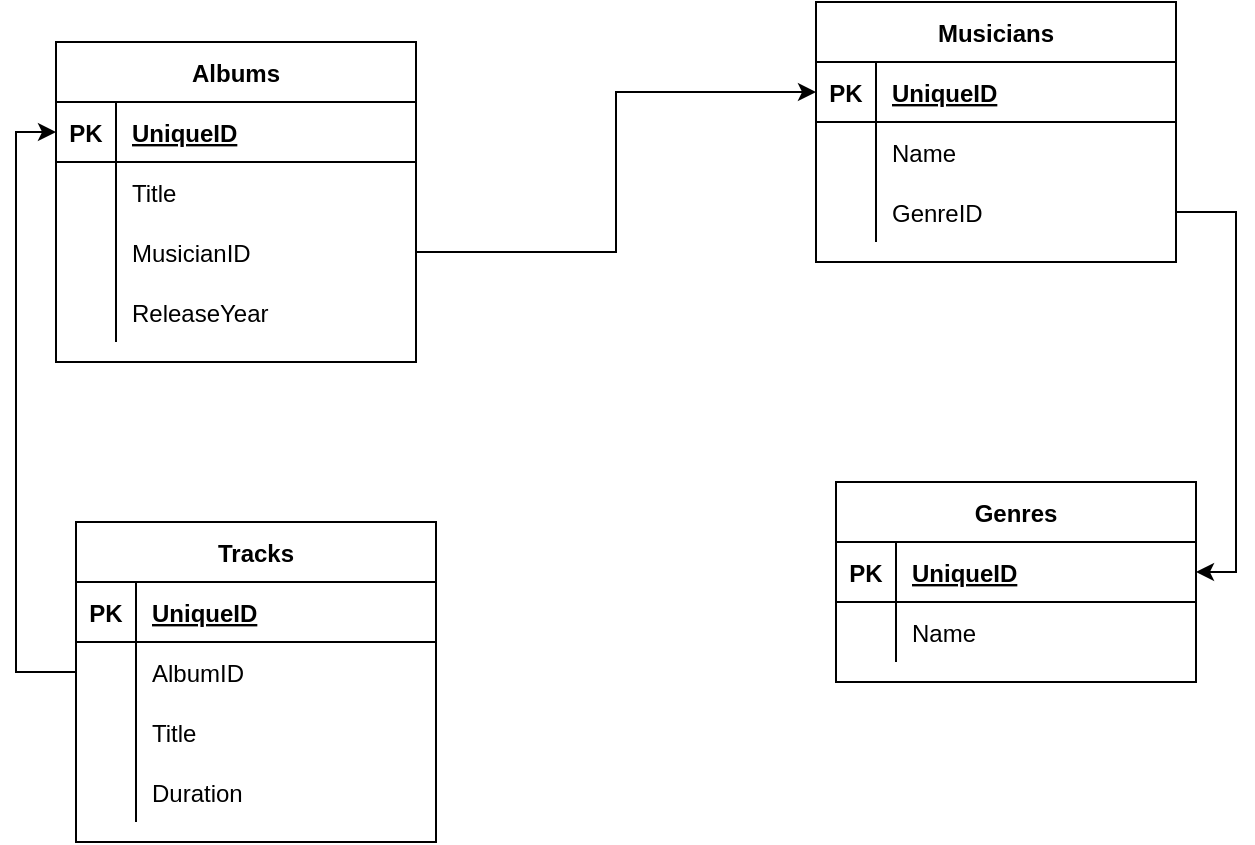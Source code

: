<mxfile version="13.5.5" type="github">
  <diagram id="DTVgmKYndKPc0p0up4Tg" name="Page-1">
    <mxGraphModel dx="1038" dy="547" grid="1" gridSize="10" guides="1" tooltips="1" connect="1" arrows="1" fold="1" page="1" pageScale="1" pageWidth="827" pageHeight="1169" math="0" shadow="0">
      <root>
        <mxCell id="0" />
        <mxCell id="1" parent="0" />
        <mxCell id="f-N8uJ1Bt6LAdB59w5Wz-3" value="Albums" style="shape=table;startSize=30;container=1;collapsible=1;childLayout=tableLayout;fixedRows=1;rowLines=0;fontStyle=1;align=center;resizeLast=1;" vertex="1" parent="1">
          <mxGeometry x="100" y="100" width="180" height="160" as="geometry" />
        </mxCell>
        <mxCell id="f-N8uJ1Bt6LAdB59w5Wz-4" value="" style="shape=partialRectangle;collapsible=0;dropTarget=0;pointerEvents=0;fillColor=none;top=0;left=0;bottom=1;right=0;points=[[0,0.5],[1,0.5]];portConstraint=eastwest;" vertex="1" parent="f-N8uJ1Bt6LAdB59w5Wz-3">
          <mxGeometry y="30" width="180" height="30" as="geometry" />
        </mxCell>
        <mxCell id="f-N8uJ1Bt6LAdB59w5Wz-5" value="PK" style="shape=partialRectangle;connectable=0;fillColor=none;top=0;left=0;bottom=0;right=0;fontStyle=1;overflow=hidden;" vertex="1" parent="f-N8uJ1Bt6LAdB59w5Wz-4">
          <mxGeometry width="30" height="30" as="geometry" />
        </mxCell>
        <mxCell id="f-N8uJ1Bt6LAdB59w5Wz-6" value="UniqueID" style="shape=partialRectangle;connectable=0;fillColor=none;top=0;left=0;bottom=0;right=0;align=left;spacingLeft=6;fontStyle=5;overflow=hidden;" vertex="1" parent="f-N8uJ1Bt6LAdB59w5Wz-4">
          <mxGeometry x="30" width="150" height="30" as="geometry" />
        </mxCell>
        <mxCell id="f-N8uJ1Bt6LAdB59w5Wz-7" value="" style="shape=partialRectangle;collapsible=0;dropTarget=0;pointerEvents=0;fillColor=none;top=0;left=0;bottom=0;right=0;points=[[0,0.5],[1,0.5]];portConstraint=eastwest;" vertex="1" parent="f-N8uJ1Bt6LAdB59w5Wz-3">
          <mxGeometry y="60" width="180" height="30" as="geometry" />
        </mxCell>
        <mxCell id="f-N8uJ1Bt6LAdB59w5Wz-8" value="" style="shape=partialRectangle;connectable=0;fillColor=none;top=0;left=0;bottom=0;right=0;editable=1;overflow=hidden;" vertex="1" parent="f-N8uJ1Bt6LAdB59w5Wz-7">
          <mxGeometry width="30" height="30" as="geometry" />
        </mxCell>
        <mxCell id="f-N8uJ1Bt6LAdB59w5Wz-9" value="Title" style="shape=partialRectangle;connectable=0;fillColor=none;top=0;left=0;bottom=0;right=0;align=left;spacingLeft=6;overflow=hidden;" vertex="1" parent="f-N8uJ1Bt6LAdB59w5Wz-7">
          <mxGeometry x="30" width="150" height="30" as="geometry" />
        </mxCell>
        <mxCell id="f-N8uJ1Bt6LAdB59w5Wz-10" value="" style="shape=partialRectangle;collapsible=0;dropTarget=0;pointerEvents=0;fillColor=none;top=0;left=0;bottom=0;right=0;points=[[0,0.5],[1,0.5]];portConstraint=eastwest;" vertex="1" parent="f-N8uJ1Bt6LAdB59w5Wz-3">
          <mxGeometry y="90" width="180" height="30" as="geometry" />
        </mxCell>
        <mxCell id="f-N8uJ1Bt6LAdB59w5Wz-11" value="" style="shape=partialRectangle;connectable=0;fillColor=none;top=0;left=0;bottom=0;right=0;editable=1;overflow=hidden;" vertex="1" parent="f-N8uJ1Bt6LAdB59w5Wz-10">
          <mxGeometry width="30" height="30" as="geometry" />
        </mxCell>
        <mxCell id="f-N8uJ1Bt6LAdB59w5Wz-12" value="MusicianID" style="shape=partialRectangle;connectable=0;fillColor=none;top=0;left=0;bottom=0;right=0;align=left;spacingLeft=6;overflow=hidden;" vertex="1" parent="f-N8uJ1Bt6LAdB59w5Wz-10">
          <mxGeometry x="30" width="150" height="30" as="geometry" />
        </mxCell>
        <mxCell id="f-N8uJ1Bt6LAdB59w5Wz-13" value="" style="shape=partialRectangle;collapsible=0;dropTarget=0;pointerEvents=0;fillColor=none;top=0;left=0;bottom=0;right=0;points=[[0,0.5],[1,0.5]];portConstraint=eastwest;" vertex="1" parent="f-N8uJ1Bt6LAdB59w5Wz-3">
          <mxGeometry y="120" width="180" height="30" as="geometry" />
        </mxCell>
        <mxCell id="f-N8uJ1Bt6LAdB59w5Wz-14" value="" style="shape=partialRectangle;connectable=0;fillColor=none;top=0;left=0;bottom=0;right=0;editable=1;overflow=hidden;" vertex="1" parent="f-N8uJ1Bt6LAdB59w5Wz-13">
          <mxGeometry width="30" height="30" as="geometry" />
        </mxCell>
        <mxCell id="f-N8uJ1Bt6LAdB59w5Wz-15" value="ReleaseYear" style="shape=partialRectangle;connectable=0;fillColor=none;top=0;left=0;bottom=0;right=0;align=left;spacingLeft=6;overflow=hidden;" vertex="1" parent="f-N8uJ1Bt6LAdB59w5Wz-13">
          <mxGeometry x="30" width="150" height="30" as="geometry" />
        </mxCell>
        <mxCell id="f-N8uJ1Bt6LAdB59w5Wz-19" value="Musicians" style="shape=table;startSize=30;container=1;collapsible=1;childLayout=tableLayout;fixedRows=1;rowLines=0;fontStyle=1;align=center;resizeLast=1;" vertex="1" parent="1">
          <mxGeometry x="480" y="80" width="180" height="130" as="geometry" />
        </mxCell>
        <mxCell id="f-N8uJ1Bt6LAdB59w5Wz-20" value="" style="shape=partialRectangle;collapsible=0;dropTarget=0;pointerEvents=0;fillColor=none;top=0;left=0;bottom=1;right=0;points=[[0,0.5],[1,0.5]];portConstraint=eastwest;" vertex="1" parent="f-N8uJ1Bt6LAdB59w5Wz-19">
          <mxGeometry y="30" width="180" height="30" as="geometry" />
        </mxCell>
        <mxCell id="f-N8uJ1Bt6LAdB59w5Wz-21" value="PK" style="shape=partialRectangle;connectable=0;fillColor=none;top=0;left=0;bottom=0;right=0;fontStyle=1;overflow=hidden;" vertex="1" parent="f-N8uJ1Bt6LAdB59w5Wz-20">
          <mxGeometry width="30" height="30" as="geometry" />
        </mxCell>
        <mxCell id="f-N8uJ1Bt6LAdB59w5Wz-22" value="UniqueID" style="shape=partialRectangle;connectable=0;fillColor=none;top=0;left=0;bottom=0;right=0;align=left;spacingLeft=6;fontStyle=5;overflow=hidden;" vertex="1" parent="f-N8uJ1Bt6LAdB59w5Wz-20">
          <mxGeometry x="30" width="150" height="30" as="geometry" />
        </mxCell>
        <mxCell id="f-N8uJ1Bt6LAdB59w5Wz-23" value="" style="shape=partialRectangle;collapsible=0;dropTarget=0;pointerEvents=0;fillColor=none;top=0;left=0;bottom=0;right=0;points=[[0,0.5],[1,0.5]];portConstraint=eastwest;" vertex="1" parent="f-N8uJ1Bt6LAdB59w5Wz-19">
          <mxGeometry y="60" width="180" height="30" as="geometry" />
        </mxCell>
        <mxCell id="f-N8uJ1Bt6LAdB59w5Wz-24" value="" style="shape=partialRectangle;connectable=0;fillColor=none;top=0;left=0;bottom=0;right=0;editable=1;overflow=hidden;" vertex="1" parent="f-N8uJ1Bt6LAdB59w5Wz-23">
          <mxGeometry width="30" height="30" as="geometry" />
        </mxCell>
        <mxCell id="f-N8uJ1Bt6LAdB59w5Wz-25" value="Name" style="shape=partialRectangle;connectable=0;fillColor=none;top=0;left=0;bottom=0;right=0;align=left;spacingLeft=6;overflow=hidden;" vertex="1" parent="f-N8uJ1Bt6LAdB59w5Wz-23">
          <mxGeometry x="30" width="150" height="30" as="geometry" />
        </mxCell>
        <mxCell id="f-N8uJ1Bt6LAdB59w5Wz-26" value="" style="shape=partialRectangle;collapsible=0;dropTarget=0;pointerEvents=0;fillColor=none;top=0;left=0;bottom=0;right=0;points=[[0,0.5],[1,0.5]];portConstraint=eastwest;" vertex="1" parent="f-N8uJ1Bt6LAdB59w5Wz-19">
          <mxGeometry y="90" width="180" height="30" as="geometry" />
        </mxCell>
        <mxCell id="f-N8uJ1Bt6LAdB59w5Wz-27" value="" style="shape=partialRectangle;connectable=0;fillColor=none;top=0;left=0;bottom=0;right=0;editable=1;overflow=hidden;" vertex="1" parent="f-N8uJ1Bt6LAdB59w5Wz-26">
          <mxGeometry width="30" height="30" as="geometry" />
        </mxCell>
        <mxCell id="f-N8uJ1Bt6LAdB59w5Wz-28" value="GenreID" style="shape=partialRectangle;connectable=0;fillColor=none;top=0;left=0;bottom=0;right=0;align=left;spacingLeft=6;overflow=hidden;" vertex="1" parent="f-N8uJ1Bt6LAdB59w5Wz-26">
          <mxGeometry x="30" width="150" height="30" as="geometry" />
        </mxCell>
        <mxCell id="f-N8uJ1Bt6LAdB59w5Wz-32" style="edgeStyle=orthogonalEdgeStyle;rounded=0;orthogonalLoop=1;jettySize=auto;html=1;exitX=1;exitY=0.5;exitDx=0;exitDy=0;entryX=0;entryY=0.5;entryDx=0;entryDy=0;" edge="1" parent="1" source="f-N8uJ1Bt6LAdB59w5Wz-10" target="f-N8uJ1Bt6LAdB59w5Wz-20">
          <mxGeometry relative="1" as="geometry" />
        </mxCell>
        <mxCell id="f-N8uJ1Bt6LAdB59w5Wz-33" value="Tracks" style="shape=table;startSize=30;container=1;collapsible=1;childLayout=tableLayout;fixedRows=1;rowLines=0;fontStyle=1;align=center;resizeLast=1;" vertex="1" parent="1">
          <mxGeometry x="110" y="340" width="180" height="160" as="geometry" />
        </mxCell>
        <mxCell id="f-N8uJ1Bt6LAdB59w5Wz-34" value="" style="shape=partialRectangle;collapsible=0;dropTarget=0;pointerEvents=0;fillColor=none;top=0;left=0;bottom=1;right=0;points=[[0,0.5],[1,0.5]];portConstraint=eastwest;" vertex="1" parent="f-N8uJ1Bt6LAdB59w5Wz-33">
          <mxGeometry y="30" width="180" height="30" as="geometry" />
        </mxCell>
        <mxCell id="f-N8uJ1Bt6LAdB59w5Wz-35" value="PK" style="shape=partialRectangle;connectable=0;fillColor=none;top=0;left=0;bottom=0;right=0;fontStyle=1;overflow=hidden;" vertex="1" parent="f-N8uJ1Bt6LAdB59w5Wz-34">
          <mxGeometry width="30" height="30" as="geometry" />
        </mxCell>
        <mxCell id="f-N8uJ1Bt6LAdB59w5Wz-36" value="UniqueID" style="shape=partialRectangle;connectable=0;fillColor=none;top=0;left=0;bottom=0;right=0;align=left;spacingLeft=6;fontStyle=5;overflow=hidden;" vertex="1" parent="f-N8uJ1Bt6LAdB59w5Wz-34">
          <mxGeometry x="30" width="150" height="30" as="geometry" />
        </mxCell>
        <mxCell id="f-N8uJ1Bt6LAdB59w5Wz-37" value="" style="shape=partialRectangle;collapsible=0;dropTarget=0;pointerEvents=0;fillColor=none;top=0;left=0;bottom=0;right=0;points=[[0,0.5],[1,0.5]];portConstraint=eastwest;" vertex="1" parent="f-N8uJ1Bt6LAdB59w5Wz-33">
          <mxGeometry y="60" width="180" height="30" as="geometry" />
        </mxCell>
        <mxCell id="f-N8uJ1Bt6LAdB59w5Wz-38" value="" style="shape=partialRectangle;connectable=0;fillColor=none;top=0;left=0;bottom=0;right=0;editable=1;overflow=hidden;" vertex="1" parent="f-N8uJ1Bt6LAdB59w5Wz-37">
          <mxGeometry width="30" height="30" as="geometry" />
        </mxCell>
        <mxCell id="f-N8uJ1Bt6LAdB59w5Wz-39" value="AlbumID" style="shape=partialRectangle;connectable=0;fillColor=none;top=0;left=0;bottom=0;right=0;align=left;spacingLeft=6;overflow=hidden;" vertex="1" parent="f-N8uJ1Bt6LAdB59w5Wz-37">
          <mxGeometry x="30" width="150" height="30" as="geometry" />
        </mxCell>
        <mxCell id="f-N8uJ1Bt6LAdB59w5Wz-40" value="" style="shape=partialRectangle;collapsible=0;dropTarget=0;pointerEvents=0;fillColor=none;top=0;left=0;bottom=0;right=0;points=[[0,0.5],[1,0.5]];portConstraint=eastwest;" vertex="1" parent="f-N8uJ1Bt6LAdB59w5Wz-33">
          <mxGeometry y="90" width="180" height="30" as="geometry" />
        </mxCell>
        <mxCell id="f-N8uJ1Bt6LAdB59w5Wz-41" value="" style="shape=partialRectangle;connectable=0;fillColor=none;top=0;left=0;bottom=0;right=0;editable=1;overflow=hidden;" vertex="1" parent="f-N8uJ1Bt6LAdB59w5Wz-40">
          <mxGeometry width="30" height="30" as="geometry" />
        </mxCell>
        <mxCell id="f-N8uJ1Bt6LAdB59w5Wz-42" value="Title" style="shape=partialRectangle;connectable=0;fillColor=none;top=0;left=0;bottom=0;right=0;align=left;spacingLeft=6;overflow=hidden;" vertex="1" parent="f-N8uJ1Bt6LAdB59w5Wz-40">
          <mxGeometry x="30" width="150" height="30" as="geometry" />
        </mxCell>
        <mxCell id="f-N8uJ1Bt6LAdB59w5Wz-43" value="" style="shape=partialRectangle;collapsible=0;dropTarget=0;pointerEvents=0;fillColor=none;top=0;left=0;bottom=0;right=0;points=[[0,0.5],[1,0.5]];portConstraint=eastwest;" vertex="1" parent="f-N8uJ1Bt6LAdB59w5Wz-33">
          <mxGeometry y="120" width="180" height="30" as="geometry" />
        </mxCell>
        <mxCell id="f-N8uJ1Bt6LAdB59w5Wz-44" value="" style="shape=partialRectangle;connectable=0;fillColor=none;top=0;left=0;bottom=0;right=0;editable=1;overflow=hidden;" vertex="1" parent="f-N8uJ1Bt6LAdB59w5Wz-43">
          <mxGeometry width="30" height="30" as="geometry" />
        </mxCell>
        <mxCell id="f-N8uJ1Bt6LAdB59w5Wz-45" value="Duration" style="shape=partialRectangle;connectable=0;fillColor=none;top=0;left=0;bottom=0;right=0;align=left;spacingLeft=6;overflow=hidden;" vertex="1" parent="f-N8uJ1Bt6LAdB59w5Wz-43">
          <mxGeometry x="30" width="150" height="30" as="geometry" />
        </mxCell>
        <mxCell id="f-N8uJ1Bt6LAdB59w5Wz-46" style="edgeStyle=orthogonalEdgeStyle;rounded=0;orthogonalLoop=1;jettySize=auto;html=1;entryX=0;entryY=0.5;entryDx=0;entryDy=0;" edge="1" parent="1" source="f-N8uJ1Bt6LAdB59w5Wz-37" target="f-N8uJ1Bt6LAdB59w5Wz-4">
          <mxGeometry relative="1" as="geometry" />
        </mxCell>
        <mxCell id="f-N8uJ1Bt6LAdB59w5Wz-47" value="Genres" style="shape=table;startSize=30;container=1;collapsible=1;childLayout=tableLayout;fixedRows=1;rowLines=0;fontStyle=1;align=center;resizeLast=1;" vertex="1" parent="1">
          <mxGeometry x="490" y="320" width="180" height="100" as="geometry" />
        </mxCell>
        <mxCell id="f-N8uJ1Bt6LAdB59w5Wz-48" value="" style="shape=partialRectangle;collapsible=0;dropTarget=0;pointerEvents=0;fillColor=none;top=0;left=0;bottom=1;right=0;points=[[0,0.5],[1,0.5]];portConstraint=eastwest;" vertex="1" parent="f-N8uJ1Bt6LAdB59w5Wz-47">
          <mxGeometry y="30" width="180" height="30" as="geometry" />
        </mxCell>
        <mxCell id="f-N8uJ1Bt6LAdB59w5Wz-49" value="PK" style="shape=partialRectangle;connectable=0;fillColor=none;top=0;left=0;bottom=0;right=0;fontStyle=1;overflow=hidden;" vertex="1" parent="f-N8uJ1Bt6LAdB59w5Wz-48">
          <mxGeometry width="30" height="30" as="geometry" />
        </mxCell>
        <mxCell id="f-N8uJ1Bt6LAdB59w5Wz-50" value="UniqueID" style="shape=partialRectangle;connectable=0;fillColor=none;top=0;left=0;bottom=0;right=0;align=left;spacingLeft=6;fontStyle=5;overflow=hidden;" vertex="1" parent="f-N8uJ1Bt6LAdB59w5Wz-48">
          <mxGeometry x="30" width="150" height="30" as="geometry" />
        </mxCell>
        <mxCell id="f-N8uJ1Bt6LAdB59w5Wz-51" value="" style="shape=partialRectangle;collapsible=0;dropTarget=0;pointerEvents=0;fillColor=none;top=0;left=0;bottom=0;right=0;points=[[0,0.5],[1,0.5]];portConstraint=eastwest;" vertex="1" parent="f-N8uJ1Bt6LAdB59w5Wz-47">
          <mxGeometry y="60" width="180" height="30" as="geometry" />
        </mxCell>
        <mxCell id="f-N8uJ1Bt6LAdB59w5Wz-52" value="" style="shape=partialRectangle;connectable=0;fillColor=none;top=0;left=0;bottom=0;right=0;editable=1;overflow=hidden;" vertex="1" parent="f-N8uJ1Bt6LAdB59w5Wz-51">
          <mxGeometry width="30" height="30" as="geometry" />
        </mxCell>
        <mxCell id="f-N8uJ1Bt6LAdB59w5Wz-53" value="Name" style="shape=partialRectangle;connectable=0;fillColor=none;top=0;left=0;bottom=0;right=0;align=left;spacingLeft=6;overflow=hidden;" vertex="1" parent="f-N8uJ1Bt6LAdB59w5Wz-51">
          <mxGeometry x="30" width="150" height="30" as="geometry" />
        </mxCell>
        <mxCell id="f-N8uJ1Bt6LAdB59w5Wz-60" style="edgeStyle=orthogonalEdgeStyle;rounded=0;orthogonalLoop=1;jettySize=auto;html=1;exitX=1;exitY=0.5;exitDx=0;exitDy=0;entryX=1;entryY=0.5;entryDx=0;entryDy=0;" edge="1" parent="1" source="f-N8uJ1Bt6LAdB59w5Wz-26" target="f-N8uJ1Bt6LAdB59w5Wz-48">
          <mxGeometry relative="1" as="geometry" />
        </mxCell>
      </root>
    </mxGraphModel>
  </diagram>
</mxfile>
